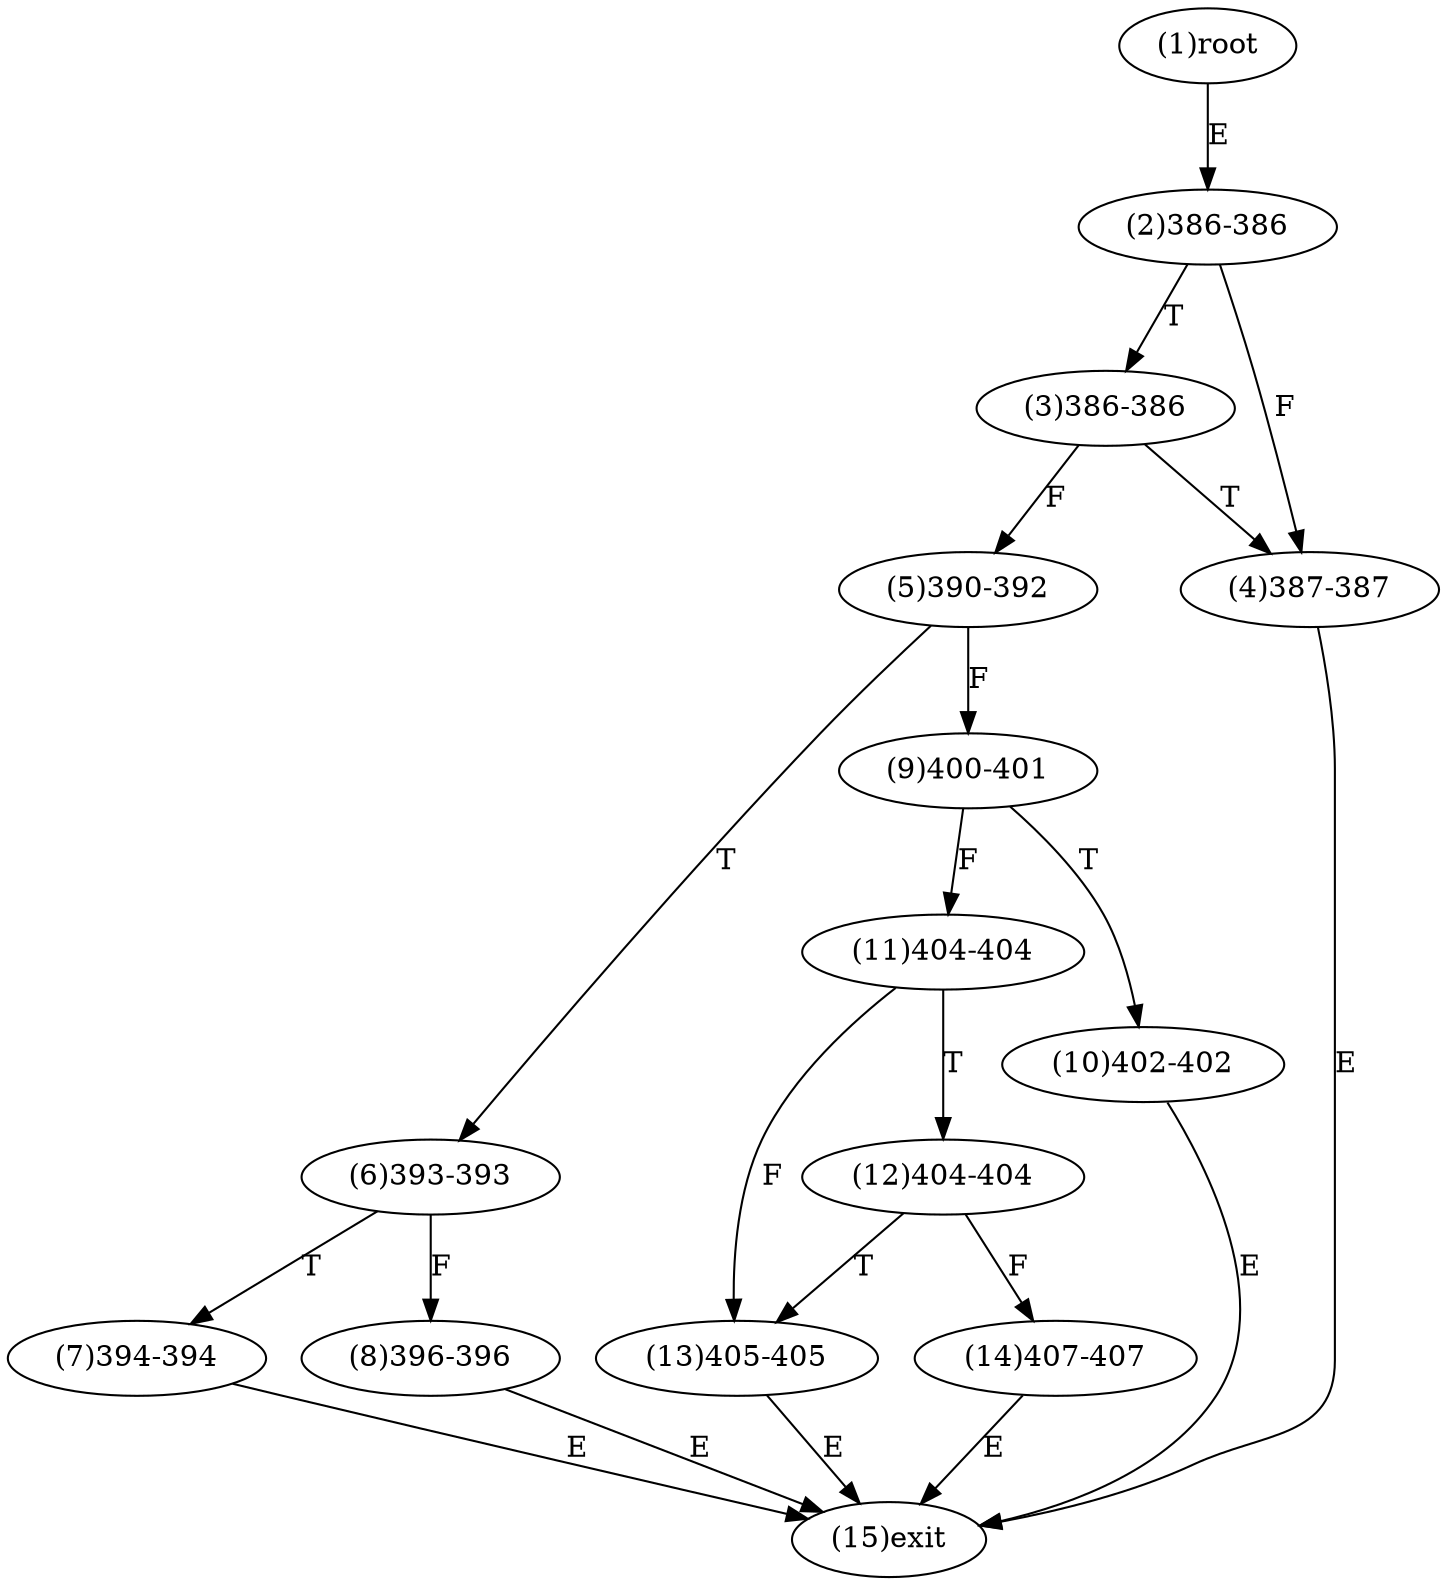 digraph "" { 
1[ label="(1)root"];
2[ label="(2)386-386"];
3[ label="(3)386-386"];
4[ label="(4)387-387"];
5[ label="(5)390-392"];
6[ label="(6)393-393"];
7[ label="(7)394-394"];
8[ label="(8)396-396"];
9[ label="(9)400-401"];
10[ label="(10)402-402"];
11[ label="(11)404-404"];
12[ label="(12)404-404"];
13[ label="(13)405-405"];
14[ label="(14)407-407"];
15[ label="(15)exit"];
1->2[ label="E"];
2->4[ label="F"];
2->3[ label="T"];
3->5[ label="F"];
3->4[ label="T"];
4->15[ label="E"];
5->9[ label="F"];
5->6[ label="T"];
6->8[ label="F"];
6->7[ label="T"];
7->15[ label="E"];
8->15[ label="E"];
9->11[ label="F"];
9->10[ label="T"];
10->15[ label="E"];
11->13[ label="F"];
11->12[ label="T"];
12->14[ label="F"];
12->13[ label="T"];
13->15[ label="E"];
14->15[ label="E"];
}
